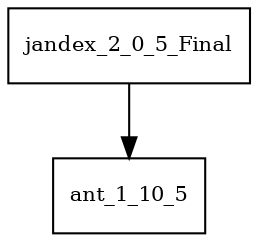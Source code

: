 digraph jandex_2_0_5_Final_dependencies {
  node [shape = box, fontsize=10.0];
  jandex_2_0_5_Final -> ant_1_10_5;
}
